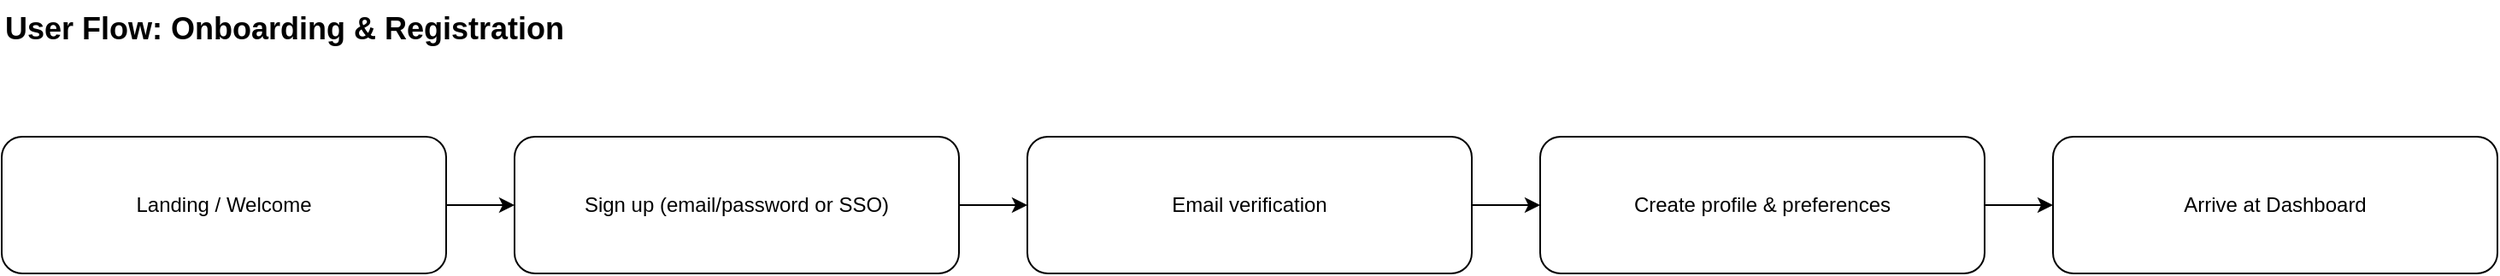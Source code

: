 <mxfile version="22.0.0"><diagram id="1759965770352182" name="User Flow: Onboarding &amp; Registration"><mxGraphModel dx="1200" dy="800" grid="1" gridSize="10" guides="1" tooltips="1" connect="1" arrows="1" fold="1" page="1" pageScale="1" pageWidth="2200" pageHeight="1400" math="0" shadow="0"><root><mxCell id="0" /><mxCell id="1" parent="0" /><mxCell id="title" value="User Flow: Onboarding &amp; Registration" style="text;whiteSpace=wrap;html=1;fontStyle=1;fontSize=18;" vertex="1" parent="1"><mxGeometry x="60" y="20" width="800" height="40" as="geometry" /></mxCell><mxCell id="s1" value="Landing / Welcome" style="rounded=1;whiteSpace=wrap;html=1;" vertex="1" parent="1"><mxGeometry x="60" y="100" width="260" height="80" as="geometry" /></mxCell><mxCell id="s2" value="Sign up (email/password or SSO)" style="rounded=1;whiteSpace=wrap;html=1;" vertex="1" parent="1"><mxGeometry x="360" y="100" width="260" height="80" as="geometry" /></mxCell><mxCell id="e1" value="" style="endArrow=classic;" edge="1" parent="1" source="s1" target="s2"><mxGeometry relative="1" as="geometry" /></mxCell><mxCell id="s3" value="Email verification" style="rounded=1;whiteSpace=wrap;html=1;" vertex="1" parent="1"><mxGeometry x="660" y="100" width="260" height="80" as="geometry" /></mxCell><mxCell id="e2" value="" style="endArrow=classic;" edge="1" parent="1" source="s2" target="s3"><mxGeometry relative="1" as="geometry" /></mxCell><mxCell id="s4" value="Create profile &amp; preferences" style="rounded=1;whiteSpace=wrap;html=1;" vertex="1" parent="1"><mxGeometry x="960" y="100" width="260" height="80" as="geometry" /></mxCell><mxCell id="e3" value="" style="endArrow=classic;" edge="1" parent="1" source="s3" target="s4"><mxGeometry relative="1" as="geometry" /></mxCell><mxCell id="s5" value="Arrive at Dashboard" style="rounded=1;whiteSpace=wrap;html=1;" vertex="1" parent="1"><mxGeometry x="1260" y="100" width="260" height="80" as="geometry" /></mxCell><mxCell id="e4" value="" style="endArrow=classic;" edge="1" parent="1" source="s4" target="s5"><mxGeometry relative="1" as="geometry" /></mxCell></root></mxGraphModel></diagram></mxfile>